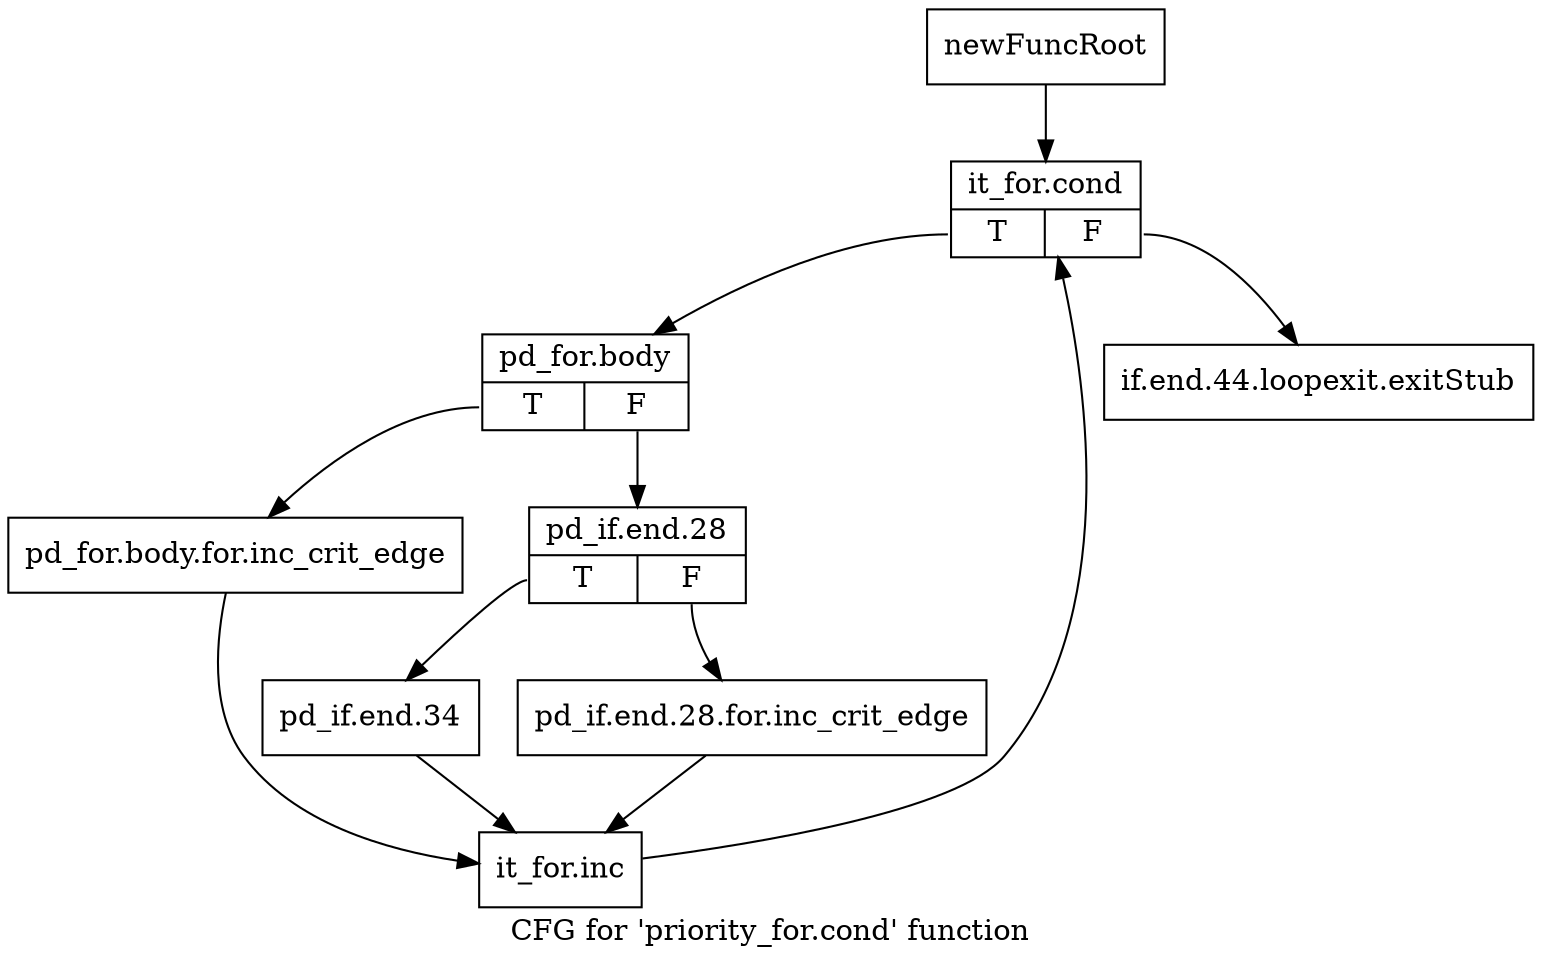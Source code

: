 digraph "CFG for 'priority_for.cond' function" {
	label="CFG for 'priority_for.cond' function";

	Node0xb2be340 [shape=record,label="{newFuncRoot}"];
	Node0xb2be340 -> Node0xb2be3e0;
	Node0xb2be390 [shape=record,label="{if.end.44.loopexit.exitStub}"];
	Node0xb2be3e0 [shape=record,label="{it_for.cond|{<s0>T|<s1>F}}"];
	Node0xb2be3e0:s0 -> Node0xb2be430;
	Node0xb2be3e0:s1 -> Node0xb2be390;
	Node0xb2be430 [shape=record,label="{pd_for.body|{<s0>T|<s1>F}}"];
	Node0xb2be430:s0 -> Node0xb2be570;
	Node0xb2be430:s1 -> Node0xb2be480;
	Node0xb2be480 [shape=record,label="{pd_if.end.28|{<s0>T|<s1>F}}"];
	Node0xb2be480:s0 -> Node0xb2be520;
	Node0xb2be480:s1 -> Node0xb2be4d0;
	Node0xb2be4d0 [shape=record,label="{pd_if.end.28.for.inc_crit_edge}"];
	Node0xb2be4d0 -> Node0xb2be5c0;
	Node0xb2be520 [shape=record,label="{pd_if.end.34}"];
	Node0xb2be520 -> Node0xb2be5c0;
	Node0xb2be570 [shape=record,label="{pd_for.body.for.inc_crit_edge}"];
	Node0xb2be570 -> Node0xb2be5c0;
	Node0xb2be5c0 [shape=record,label="{it_for.inc}"];
	Node0xb2be5c0 -> Node0xb2be3e0;
}

